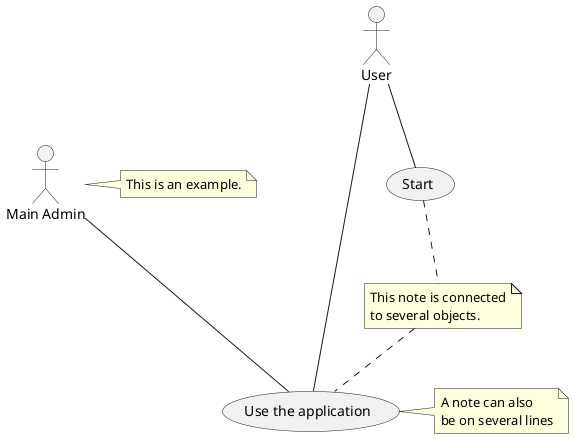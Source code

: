 @startuml
'https://plantuml.com/use-case-diagram

:Main Admin: as Admin
(Use the application) as (Use)

User -- (Start)
User --- (Use)

Admin --- (Use)

note right of Admin : This is an example.

note right of (Use)
A note can also
be on several lines
end note

note "This note is connected\nto several objects." as N2
(Start) .. N2
N2 .. (Use)
@enduml